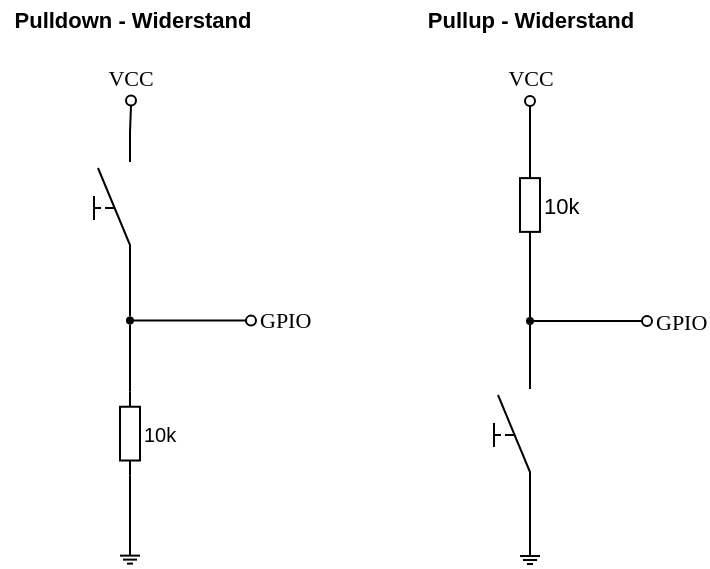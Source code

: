 <mxfile version="14.4.3" type="device"><diagram name="Page-1" id="7e0a89b8-554c-2b80-1dc8-d5c74ca68de4"><mxGraphModel dx="749" dy="666" grid="1" gridSize="10" guides="1" tooltips="1" connect="1" arrows="1" fold="1" page="1" pageScale="1" pageWidth="1100" pageHeight="850" background="#ffffff" math="0" shadow="0"><root><mxCell id="0"/><mxCell id="1" parent="0"/><mxCell id="OSoafhU78PhFF5-UxgjE-12" style="edgeStyle=orthogonalEdgeStyle;rounded=0;orthogonalLoop=1;jettySize=auto;html=1;exitX=0;exitY=1;exitDx=0;exitDy=0;exitPerimeter=0;entryX=0.5;entryY=0;entryDx=0;entryDy=0;endArrow=none;endFill=0;" edge="1" parent="1" source="OSoafhU78PhFF5-UxgjE-3" target="OSoafhU78PhFF5-UxgjE-6"><mxGeometry relative="1" as="geometry"/></mxCell><mxCell id="OSoafhU78PhFF5-UxgjE-3" value="" style="pointerEvents=1;verticalLabelPosition=bottom;shadow=0;dashed=0;align=center;html=1;verticalAlign=top;shape=mxgraph.electrical.electro-mechanical.manual_switch;direction=north;" vertex="1" parent="1"><mxGeometry x="262" y="206" width="18" height="75" as="geometry"/></mxCell><mxCell id="OSoafhU78PhFF5-UxgjE-14" style="edgeStyle=orthogonalEdgeStyle;rounded=0;orthogonalLoop=1;jettySize=auto;html=1;exitX=1;exitY=0.5;exitDx=0;exitDy=0;entryX=0;entryY=0.5;entryDx=0;entryDy=0;endArrow=none;endFill=0;" edge="1" parent="1" source="OSoafhU78PhFF5-UxgjE-6" target="OSoafhU78PhFF5-UxgjE-13"><mxGeometry relative="1" as="geometry"><Array as="points"><mxPoint x="300" y="300.09"/><mxPoint x="300" y="300.09"/></Array></mxGeometry></mxCell><mxCell id="OSoafhU78PhFF5-UxgjE-17" style="edgeStyle=orthogonalEdgeStyle;rounded=0;orthogonalLoop=1;jettySize=auto;html=1;exitX=0.5;exitY=1;exitDx=0;exitDy=0;entryX=0;entryY=0.5;entryDx=0;entryDy=0;entryPerimeter=0;endArrow=none;endFill=0;" edge="1" parent="1" source="OSoafhU78PhFF5-UxgjE-6" target="OSoafhU78PhFF5-UxgjE-16"><mxGeometry relative="1" as="geometry"/></mxCell><mxCell id="OSoafhU78PhFF5-UxgjE-6" value="" style="ellipse;whiteSpace=wrap;html=1;rounded=1;shadow=0;comic=0;labelBackgroundColor=none;strokeColor=none;strokeWidth=2;fillColor=#000000;fontFamily=Verdana;fontSize=12;align=center;labelPosition=center;verticalLabelPosition=top;verticalAlign=bottom;" vertex="1" parent="1"><mxGeometry x="278" y="298.31" width="4" height="4" as="geometry"/></mxCell><mxCell id="OSoafhU78PhFF5-UxgjE-11" style="edgeStyle=orthogonalEdgeStyle;rounded=0;orthogonalLoop=1;jettySize=auto;html=1;exitX=0.5;exitY=1;exitDx=0;exitDy=0;entryX=1;entryY=1;entryDx=0;entryDy=0;entryPerimeter=0;endArrow=none;endFill=0;" edge="1" parent="1" source="OSoafhU78PhFF5-UxgjE-7" target="OSoafhU78PhFF5-UxgjE-3"><mxGeometry relative="1" as="geometry"/></mxCell><mxCell id="OSoafhU78PhFF5-UxgjE-7" value="VCC" style="ellipse;whiteSpace=wrap;html=1;rounded=1;shadow=0;comic=0;labelBackgroundColor=none;strokeWidth=1;fontFamily=Verdana;fontSize=11;align=center;labelPosition=center;verticalLabelPosition=top;verticalAlign=bottom;fillColor=none;" vertex="1" parent="1"><mxGeometry x="278" y="187.72" width="5" height="5" as="geometry"/></mxCell><mxCell id="OSoafhU78PhFF5-UxgjE-13" value="&lt;font style=&quot;font-size: 11px&quot;&gt;GPIO&lt;/font&gt;" style="ellipse;whiteSpace=wrap;html=1;rounded=1;shadow=0;comic=0;labelBackgroundColor=none;strokeWidth=1;fontFamily=Verdana;fontSize=12;align=left;labelPosition=right;verticalLabelPosition=middle;verticalAlign=middle;fillColor=none;" vertex="1" parent="1"><mxGeometry x="338" y="297.81" width="5" height="5" as="geometry"/></mxCell><mxCell id="OSoafhU78PhFF5-UxgjE-20" style="edgeStyle=orthogonalEdgeStyle;rounded=0;orthogonalLoop=1;jettySize=auto;html=1;exitX=1;exitY=0.5;exitDx=0;exitDy=0;exitPerimeter=0;endArrow=none;endFill=0;" edge="1" parent="1" source="OSoafhU78PhFF5-UxgjE-16"><mxGeometry relative="1" as="geometry"><mxPoint x="280" y="417.81" as="targetPoint"/></mxGeometry></mxCell><mxCell id="OSoafhU78PhFF5-UxgjE-16" value="&lt;font size=&quot;1&quot;&gt;10k&lt;/font&gt;" style="pointerEvents=1;verticalLabelPosition=middle;shadow=0;dashed=0;align=left;html=1;verticalAlign=middle;shape=mxgraph.electrical.resistors.resistor_1;strokeColor=#000000;strokeWidth=1;fillColor=none;direction=south;labelPosition=right;" vertex="1" parent="1"><mxGeometry x="275" y="335.81" width="10" height="42" as="geometry"/></mxCell><mxCell id="OSoafhU78PhFF5-UxgjE-21" value="" style="endArrow=none;html=1;" edge="1" parent="1"><mxGeometry width="50" height="50" relative="1" as="geometry"><mxPoint x="275" y="417.81" as="sourcePoint"/><mxPoint x="285" y="417.81" as="targetPoint"/><Array as="points"><mxPoint x="275" y="417.81"/></Array></mxGeometry></mxCell><mxCell id="OSoafhU78PhFF5-UxgjE-23" value="" style="endArrow=none;html=1;" edge="1" parent="1"><mxGeometry width="50" height="50" relative="1" as="geometry"><mxPoint x="276.5" y="419.81" as="sourcePoint"/><mxPoint x="283.5" y="419.81" as="targetPoint"/><Array as="points"><mxPoint x="276.5" y="419.81"/></Array></mxGeometry></mxCell><mxCell id="OSoafhU78PhFF5-UxgjE-25" value="" style="endArrow=none;html=1;" edge="1" parent="1"><mxGeometry width="50" height="50" relative="1" as="geometry"><mxPoint x="278.5" y="421.81" as="sourcePoint"/><mxPoint x="281.5" y="421.81" as="targetPoint"/><Array as="points"><mxPoint x="278.5" y="421.81"/></Array></mxGeometry></mxCell><mxCell id="OSoafhU78PhFF5-UxgjE-27" style="edgeStyle=orthogonalEdgeStyle;rounded=0;orthogonalLoop=1;jettySize=auto;html=1;entryX=0.5;entryY=0;entryDx=0;entryDy=0;endArrow=none;endFill=0;exitX=1;exitY=0.5;exitDx=0;exitDy=0;exitPerimeter=0;" edge="1" parent="1" source="OSoafhU78PhFF5-UxgjE-40" target="OSoafhU78PhFF5-UxgjE-31"><mxGeometry relative="1" as="geometry"><mxPoint x="480" y="296" as="sourcePoint"/></mxGeometry></mxCell><mxCell id="OSoafhU78PhFF5-UxgjE-29" style="edgeStyle=orthogonalEdgeStyle;rounded=0;orthogonalLoop=1;jettySize=auto;html=1;exitX=1;exitY=0.5;exitDx=0;exitDy=0;entryX=0;entryY=0.5;entryDx=0;entryDy=0;endArrow=none;endFill=0;" edge="1" parent="1" source="OSoafhU78PhFF5-UxgjE-31" target="OSoafhU78PhFF5-UxgjE-34"><mxGeometry relative="1" as="geometry"/></mxCell><mxCell id="OSoafhU78PhFF5-UxgjE-30" style="edgeStyle=orthogonalEdgeStyle;rounded=0;orthogonalLoop=1;jettySize=auto;html=1;exitX=0.5;exitY=1;exitDx=0;exitDy=0;entryX=1;entryY=1;entryDx=0;entryDy=0;entryPerimeter=0;endArrow=none;endFill=0;" edge="1" parent="1" source="OSoafhU78PhFF5-UxgjE-31" target="OSoafhU78PhFF5-UxgjE-41"><mxGeometry relative="1" as="geometry"><mxPoint x="478" y="336" as="targetPoint"/></mxGeometry></mxCell><mxCell id="OSoafhU78PhFF5-UxgjE-31" value="" style="ellipse;whiteSpace=wrap;html=1;rounded=1;shadow=0;comic=0;labelBackgroundColor=none;strokeColor=none;strokeWidth=2;fillColor=#000000;fontFamily=Verdana;fontSize=12;align=center;labelPosition=center;verticalLabelPosition=top;verticalAlign=bottom;" vertex="1" parent="1"><mxGeometry x="478" y="298.5" width="4" height="4" as="geometry"/></mxCell><mxCell id="OSoafhU78PhFF5-UxgjE-32" style="edgeStyle=orthogonalEdgeStyle;rounded=0;orthogonalLoop=1;jettySize=auto;html=1;exitX=0.5;exitY=1;exitDx=0;exitDy=0;endArrow=none;endFill=0;" edge="1" parent="1" source="OSoafhU78PhFF5-UxgjE-33" target="OSoafhU78PhFF5-UxgjE-40"><mxGeometry relative="1" as="geometry"><mxPoint x="478" y="221" as="targetPoint"/><Array as="points"><mxPoint x="480" y="193"/></Array></mxGeometry></mxCell><mxCell id="OSoafhU78PhFF5-UxgjE-33" value="VCC" style="ellipse;whiteSpace=wrap;html=1;rounded=1;shadow=0;comic=0;labelBackgroundColor=none;strokeWidth=1;fontFamily=Verdana;fontSize=11;align=center;labelPosition=center;verticalLabelPosition=top;verticalAlign=bottom;fillColor=none;" vertex="1" parent="1"><mxGeometry x="477.5" y="188" width="5" height="5" as="geometry"/></mxCell><mxCell id="OSoafhU78PhFF5-UxgjE-34" value="&lt;font style=&quot;font-size: 11px&quot;&gt;GPIO&lt;/font&gt;" style="ellipse;whiteSpace=wrap;html=1;rounded=1;shadow=0;comic=0;labelBackgroundColor=none;strokeWidth=1;fontFamily=Verdana;fontSize=12;align=left;labelPosition=right;verticalLabelPosition=middle;verticalAlign=middle;fillColor=none;" vertex="1" parent="1"><mxGeometry x="536" y="298" width="5" height="5" as="geometry"/></mxCell><mxCell id="OSoafhU78PhFF5-UxgjE-35" style="edgeStyle=orthogonalEdgeStyle;rounded=0;orthogonalLoop=1;jettySize=auto;html=1;exitX=0;exitY=1;exitDx=0;exitDy=0;exitPerimeter=0;endArrow=none;endFill=0;" edge="1" parent="1" source="OSoafhU78PhFF5-UxgjE-41"><mxGeometry relative="1" as="geometry"><mxPoint x="480" y="418" as="targetPoint"/><mxPoint x="478" y="378" as="sourcePoint"/><Array as="points"><mxPoint x="480" y="418"/><mxPoint x="480" y="418"/></Array></mxGeometry></mxCell><mxCell id="OSoafhU78PhFF5-UxgjE-40" value="&lt;font style=&quot;font-size: 11px&quot;&gt;10k&lt;/font&gt;" style="pointerEvents=1;verticalLabelPosition=middle;shadow=0;dashed=0;align=left;html=1;verticalAlign=middle;shape=mxgraph.electrical.resistors.resistor_1;strokeColor=#000000;strokeWidth=1;fillColor=none;direction=south;labelPosition=right;" vertex="1" parent="1"><mxGeometry x="475" y="221.5" width="10" height="42" as="geometry"/></mxCell><mxCell id="OSoafhU78PhFF5-UxgjE-41" value="" style="pointerEvents=1;verticalLabelPosition=bottom;shadow=0;dashed=0;align=center;html=1;verticalAlign=top;shape=mxgraph.electrical.electro-mechanical.manual_switch;direction=north;" vertex="1" parent="1"><mxGeometry x="462" y="319.5" width="18" height="75" as="geometry"/></mxCell><mxCell id="OSoafhU78PhFF5-UxgjE-43" value="" style="group" vertex="1" connectable="0" parent="1"><mxGeometry x="475" y="418" width="3.5" height="4" as="geometry"/></mxCell><mxCell id="OSoafhU78PhFF5-UxgjE-37" value="" style="endArrow=none;html=1;" edge="1" parent="OSoafhU78PhFF5-UxgjE-43"><mxGeometry width="50" height="50" relative="1" as="geometry"><mxPoint x="1.137e-13" as="sourcePoint"/><mxPoint x="10.0" as="targetPoint"/><Array as="points"><mxPoint/></Array></mxGeometry></mxCell><mxCell id="OSoafhU78PhFF5-UxgjE-38" value="" style="endArrow=none;html=1;" edge="1" parent="OSoafhU78PhFF5-UxgjE-43"><mxGeometry width="50" height="50" relative="1" as="geometry"><mxPoint x="1.5" y="2" as="sourcePoint"/><mxPoint x="8.5" y="2" as="targetPoint"/><Array as="points"><mxPoint x="1.5" y="2"/></Array></mxGeometry></mxCell><mxCell id="OSoafhU78PhFF5-UxgjE-39" value="" style="endArrow=none;html=1;" edge="1" parent="OSoafhU78PhFF5-UxgjE-43"><mxGeometry width="50" height="50" relative="1" as="geometry"><mxPoint x="3.5" y="4" as="sourcePoint"/><mxPoint x="6.5" y="4" as="targetPoint"/><Array as="points"><mxPoint x="3.5" y="4"/></Array></mxGeometry></mxCell><mxCell id="OSoafhU78PhFF5-UxgjE-44" value="&lt;span&gt;Pulldown - Widerstand&lt;/span&gt;" style="text;html=1;align=center;verticalAlign=middle;resizable=0;points=[];autosize=1;fontSize=11;fontStyle=1" vertex="1" parent="1"><mxGeometry x="215.5" y="140" width="130" height="20" as="geometry"/></mxCell><mxCell id="OSoafhU78PhFF5-UxgjE-45" value="&lt;b&gt;Pullup - Widerstand&lt;/b&gt;" style="text;html=1;align=center;verticalAlign=middle;resizable=0;points=[];autosize=1;fontSize=11;" vertex="1" parent="1"><mxGeometry x="420" y="140" width="120" height="20" as="geometry"/></mxCell></root></mxGraphModel></diagram></mxfile>